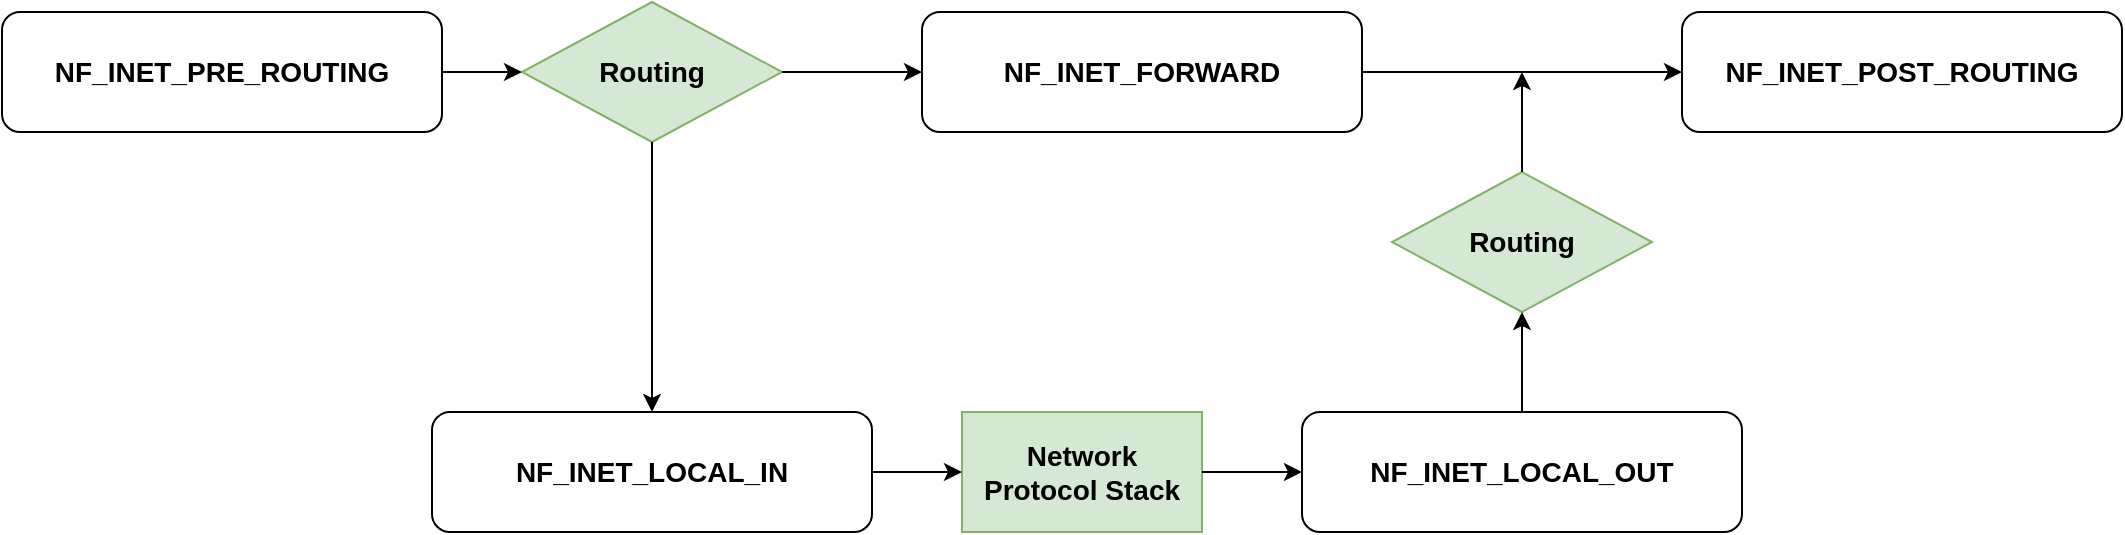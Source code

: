 <mxfile version="18.0.0" type="github">
  <diagram id="1h-u-l0PM9E1hLR6-Eg3" name="Page-1">
    <mxGraphModel dx="1209" dy="652" grid="1" gridSize="10" guides="1" tooltips="1" connect="1" arrows="1" fold="1" page="1" pageScale="1" pageWidth="850" pageHeight="1100" math="0" shadow="0">
      <root>
        <mxCell id="0" />
        <mxCell id="1" parent="0" />
        <mxCell id="rOdH3k8K_aBgHxKYlY64-1" value="NF_INET_PRE_ROUTING" style="rounded=1;whiteSpace=wrap;html=1;fontSize=14;fontStyle=1" vertex="1" parent="1">
          <mxGeometry x="20" y="160" width="220" height="60" as="geometry" />
        </mxCell>
        <mxCell id="rOdH3k8K_aBgHxKYlY64-2" value="Routing" style="rhombus;whiteSpace=wrap;html=1;fontSize=14;fillColor=#d5e8d4;strokeColor=#82b366;fontStyle=1" vertex="1" parent="1">
          <mxGeometry x="280" y="155" width="130" height="70" as="geometry" />
        </mxCell>
        <mxCell id="rOdH3k8K_aBgHxKYlY64-3" value="NF_INET_FORWARD" style="rounded=1;whiteSpace=wrap;html=1;fontSize=14;fontStyle=1" vertex="1" parent="1">
          <mxGeometry x="480" y="160" width="220" height="60" as="geometry" />
        </mxCell>
        <mxCell id="rOdH3k8K_aBgHxKYlY64-4" value="NF_INET_LOCAL_IN" style="rounded=1;whiteSpace=wrap;html=1;fontSize=14;fontStyle=1" vertex="1" parent="1">
          <mxGeometry x="235" y="360" width="220" height="60" as="geometry" />
        </mxCell>
        <mxCell id="rOdH3k8K_aBgHxKYlY64-5" value="Network &lt;br&gt;Protocol Stack" style="rounded=0;whiteSpace=wrap;html=1;fontSize=14;fillColor=#d5e8d4;strokeColor=#82b366;fontStyle=1" vertex="1" parent="1">
          <mxGeometry x="500" y="360" width="120" height="60" as="geometry" />
        </mxCell>
        <mxCell id="rOdH3k8K_aBgHxKYlY64-6" value="NF_INET_LOCAL_OUT" style="rounded=1;whiteSpace=wrap;html=1;fontSize=14;fontStyle=1" vertex="1" parent="1">
          <mxGeometry x="670" y="360" width="220" height="60" as="geometry" />
        </mxCell>
        <mxCell id="rOdH3k8K_aBgHxKYlY64-7" value="NF_INET_POST_ROUTING" style="rounded=1;whiteSpace=wrap;html=1;fontSize=14;fontStyle=1" vertex="1" parent="1">
          <mxGeometry x="860" y="160" width="220" height="60" as="geometry" />
        </mxCell>
        <mxCell id="rOdH3k8K_aBgHxKYlY64-8" value="" style="endArrow=classic;html=1;rounded=0;fontSize=14;exitX=1;exitY=0.5;exitDx=0;exitDy=0;entryX=0;entryY=0.5;entryDx=0;entryDy=0;" edge="1" parent="1" source="rOdH3k8K_aBgHxKYlY64-1" target="rOdH3k8K_aBgHxKYlY64-2">
          <mxGeometry width="50" height="50" relative="1" as="geometry">
            <mxPoint x="510" y="350" as="sourcePoint" />
            <mxPoint x="560" y="300" as="targetPoint" />
          </mxGeometry>
        </mxCell>
        <mxCell id="rOdH3k8K_aBgHxKYlY64-9" value="" style="endArrow=classic;html=1;rounded=0;fontSize=14;exitX=0.5;exitY=1;exitDx=0;exitDy=0;entryX=0.5;entryY=0;entryDx=0;entryDy=0;" edge="1" parent="1" source="rOdH3k8K_aBgHxKYlY64-2" target="rOdH3k8K_aBgHxKYlY64-4">
          <mxGeometry width="50" height="50" relative="1" as="geometry">
            <mxPoint x="510" y="350" as="sourcePoint" />
            <mxPoint x="560" y="300" as="targetPoint" />
          </mxGeometry>
        </mxCell>
        <mxCell id="rOdH3k8K_aBgHxKYlY64-10" value="" style="endArrow=classic;html=1;rounded=0;fontSize=14;exitX=1;exitY=0.5;exitDx=0;exitDy=0;entryX=0;entryY=0.5;entryDx=0;entryDy=0;" edge="1" parent="1" source="rOdH3k8K_aBgHxKYlY64-2" target="rOdH3k8K_aBgHxKYlY64-3">
          <mxGeometry width="50" height="50" relative="1" as="geometry">
            <mxPoint x="510" y="350" as="sourcePoint" />
            <mxPoint x="560" y="300" as="targetPoint" />
          </mxGeometry>
        </mxCell>
        <mxCell id="rOdH3k8K_aBgHxKYlY64-11" value="" style="endArrow=classic;html=1;rounded=0;fontSize=14;exitX=1;exitY=0.5;exitDx=0;exitDy=0;" edge="1" parent="1" source="rOdH3k8K_aBgHxKYlY64-4" target="rOdH3k8K_aBgHxKYlY64-5">
          <mxGeometry width="50" height="50" relative="1" as="geometry">
            <mxPoint x="510" y="350" as="sourcePoint" />
            <mxPoint x="560" y="300" as="targetPoint" />
          </mxGeometry>
        </mxCell>
        <mxCell id="rOdH3k8K_aBgHxKYlY64-12" value="" style="endArrow=classic;html=1;rounded=0;fontSize=14;exitX=1;exitY=0.5;exitDx=0;exitDy=0;entryX=0;entryY=0.5;entryDx=0;entryDy=0;" edge="1" parent="1" source="rOdH3k8K_aBgHxKYlY64-5" target="rOdH3k8K_aBgHxKYlY64-6">
          <mxGeometry width="50" height="50" relative="1" as="geometry">
            <mxPoint x="510" y="350" as="sourcePoint" />
            <mxPoint x="560" y="300" as="targetPoint" />
          </mxGeometry>
        </mxCell>
        <mxCell id="rOdH3k8K_aBgHxKYlY64-13" value="" style="endArrow=classic;html=1;rounded=0;fontSize=14;exitX=1;exitY=0.5;exitDx=0;exitDy=0;entryX=0;entryY=0.5;entryDx=0;entryDy=0;" edge="1" parent="1" source="rOdH3k8K_aBgHxKYlY64-3" target="rOdH3k8K_aBgHxKYlY64-7">
          <mxGeometry width="50" height="50" relative="1" as="geometry">
            <mxPoint x="510" y="350" as="sourcePoint" />
            <mxPoint x="560" y="300" as="targetPoint" />
          </mxGeometry>
        </mxCell>
        <mxCell id="rOdH3k8K_aBgHxKYlY64-14" value="Routing" style="rhombus;whiteSpace=wrap;html=1;fontSize=14;fillColor=#d5e8d4;strokeColor=#82b366;fontStyle=1" vertex="1" parent="1">
          <mxGeometry x="715" y="240" width="130" height="70" as="geometry" />
        </mxCell>
        <mxCell id="rOdH3k8K_aBgHxKYlY64-15" value="" style="endArrow=classic;html=1;rounded=0;fontSize=14;exitX=0.5;exitY=0;exitDx=0;exitDy=0;" edge="1" parent="1" source="rOdH3k8K_aBgHxKYlY64-6" target="rOdH3k8K_aBgHxKYlY64-14">
          <mxGeometry width="50" height="50" relative="1" as="geometry">
            <mxPoint x="510" y="350" as="sourcePoint" />
            <mxPoint x="560" y="300" as="targetPoint" />
          </mxGeometry>
        </mxCell>
        <mxCell id="rOdH3k8K_aBgHxKYlY64-16" value="" style="endArrow=classic;html=1;rounded=0;fontSize=14;exitX=0.5;exitY=0;exitDx=0;exitDy=0;" edge="1" parent="1" source="rOdH3k8K_aBgHxKYlY64-14">
          <mxGeometry width="50" height="50" relative="1" as="geometry">
            <mxPoint x="510" y="350" as="sourcePoint" />
            <mxPoint x="780" y="190" as="targetPoint" />
          </mxGeometry>
        </mxCell>
      </root>
    </mxGraphModel>
  </diagram>
</mxfile>

